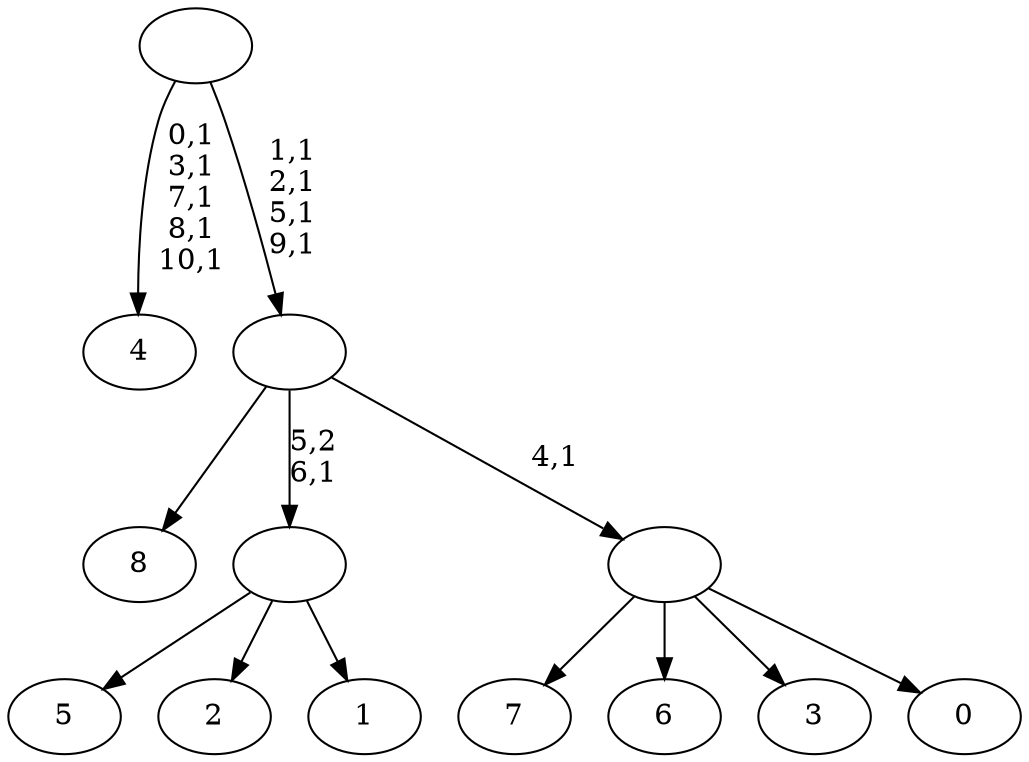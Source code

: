 digraph T {
	20 [label="8"]
	19 [label="7"]
	18 [label="6"]
	17 [label="5"]
	16 [label="4"]
	10 [label="3"]
	9 [label="2"]
	8 [label="1"]
	7 [label=""]
	6 [label="0"]
	5 [label=""]
	4 [label=""]
	0 [label=""]
	7 -> 17 [label=""]
	7 -> 9 [label=""]
	7 -> 8 [label=""]
	5 -> 19 [label=""]
	5 -> 18 [label=""]
	5 -> 10 [label=""]
	5 -> 6 [label=""]
	4 -> 20 [label=""]
	4 -> 7 [label="5,2\n6,1"]
	4 -> 5 [label="4,1"]
	0 -> 4 [label="1,1\n2,1\n5,1\n9,1"]
	0 -> 16 [label="0,1\n3,1\n7,1\n8,1\n10,1"]
}
